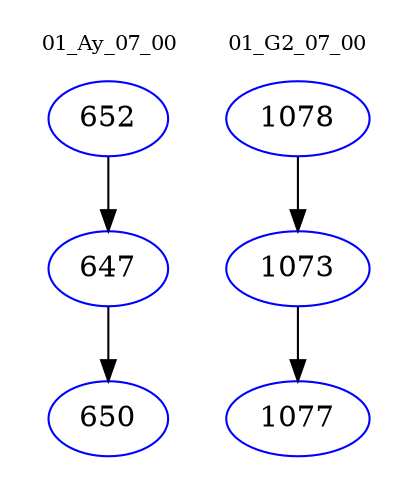 digraph{
subgraph cluster_0 {
color = white
label = "01_Ay_07_00";
fontsize=10;
T0_652 [label="652", color="blue"]
T0_652 -> T0_647 [color="black"]
T0_647 [label="647", color="blue"]
T0_647 -> T0_650 [color="black"]
T0_650 [label="650", color="blue"]
}
subgraph cluster_1 {
color = white
label = "01_G2_07_00";
fontsize=10;
T1_1078 [label="1078", color="blue"]
T1_1078 -> T1_1073 [color="black"]
T1_1073 [label="1073", color="blue"]
T1_1073 -> T1_1077 [color="black"]
T1_1077 [label="1077", color="blue"]
}
}
